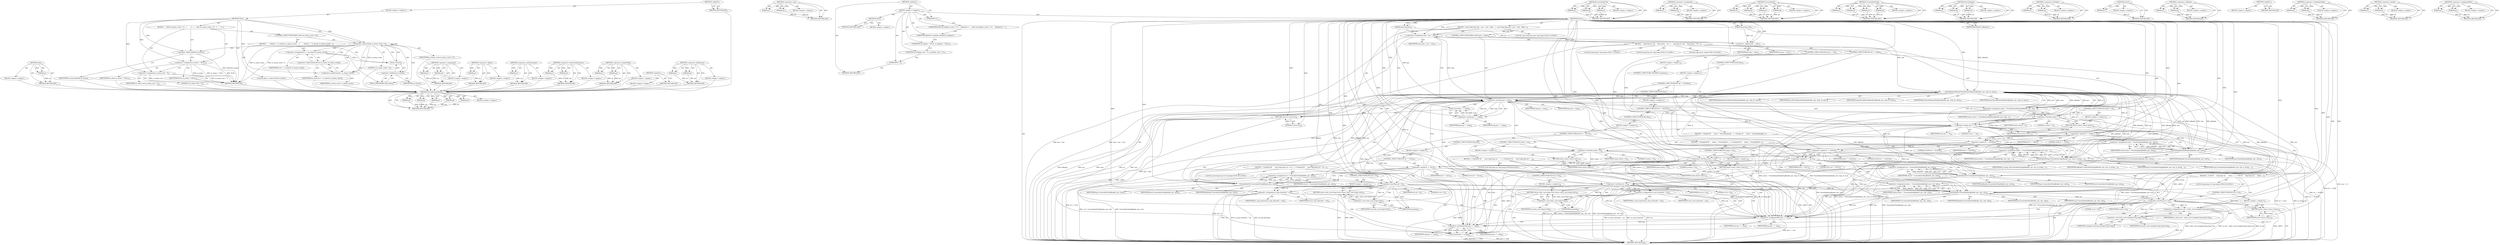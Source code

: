 digraph "&lt;operator&gt;.assignmentPlus" {
vulnerable_72 [label=<(METHOD,Clear)>];
vulnerable_73 [label=<(PARAM,p1)>];
vulnerable_74 [label=<(BLOCK,&lt;empty&gt;,&lt;empty&gt;)>];
vulnerable_75 [label=<(METHOD_RETURN,ANY)>];
vulnerable_6 [label=<(METHOD,&lt;global&gt;)<SUB>1</SUB>>];
vulnerable_7 [label=<(BLOCK,&lt;empty&gt;,&lt;empty&gt;)<SUB>1</SUB>>];
vulnerable_8 [label=<(METHOD,Clear)<SUB>1</SUB>>];
vulnerable_9 [label=<(BLOCK,{
    while (m_atoms_count &gt; 0)
    {
        A...,{
    while (m_atoms_count &gt; 0)
    {
        A...)<SUB>2</SUB>>];
vulnerable_10 [label=<(CONTROL_STRUCTURE,WHILE,while (m_atoms_count &gt; 0))<SUB>3</SUB>>];
vulnerable_11 [label=<(&lt;operator&gt;.greaterThan,m_atoms_count &gt; 0)<SUB>3</SUB>>];
vulnerable_12 [label=<(IDENTIFIER,m_atoms_count,m_atoms_count &gt; 0)<SUB>3</SUB>>];
vulnerable_13 [label=<(LITERAL,0,m_atoms_count &gt; 0)<SUB>3</SUB>>];
vulnerable_14 [label=<(BLOCK,{
        Atom&amp; a = m_atoms[--m_atoms_count];
 ...,{
        Atom&amp; a = m_atoms[--m_atoms_count];
 ...)<SUB>4</SUB>>];
vulnerable_15 [label="<(LOCAL,Atom a: Atom)<SUB>5</SUB>>"];
vulnerable_16 [label=<(&lt;operator&gt;.assignment,&amp; a = m_atoms[--m_atoms_count])<SUB>5</SUB>>];
vulnerable_17 [label=<(IDENTIFIER,a,&amp; a = m_atoms[--m_atoms_count])<SUB>5</SUB>>];
vulnerable_18 [label=<(&lt;operator&gt;.indirectIndexAccess,m_atoms[--m_atoms_count])<SUB>5</SUB>>];
vulnerable_19 [label=<(IDENTIFIER,m_atoms,&amp; a = m_atoms[--m_atoms_count])<SUB>5</SUB>>];
vulnerable_20 [label=<(&lt;operator&gt;.preDecrement,--m_atoms_count)<SUB>5</SUB>>];
vulnerable_21 [label=<(IDENTIFIER,m_atoms_count,--m_atoms_count)<SUB>5</SUB>>];
vulnerable_22 [label=<(Clear,a.Clear())<SUB>6</SUB>>];
vulnerable_23 [label=<(&lt;operator&gt;.fieldAccess,a.Clear)<SUB>6</SUB>>];
vulnerable_24 [label=<(IDENTIFIER,a,a.Clear())<SUB>6</SUB>>];
vulnerable_25 [label=<(FIELD_IDENTIFIER,Clear,Clear)<SUB>6</SUB>>];
vulnerable_26 [label=<(&lt;operator&gt;.delete,delete[] m_atoms)<SUB>9</SUB>>];
vulnerable_27 [label=<(IDENTIFIER,m_atoms,delete[] m_atoms)<SUB>9</SUB>>];
vulnerable_28 [label=<(&lt;operator&gt;.assignment,m_atoms = NULL)<SUB>10</SUB>>];
vulnerable_29 [label=<(IDENTIFIER,m_atoms,m_atoms = NULL)<SUB>10</SUB>>];
vulnerable_30 [label=<(IDENTIFIER,NULL,m_atoms = NULL)<SUB>10</SUB>>];
vulnerable_31 [label=<(&lt;operator&gt;.assignment,m_atoms_size = 0)<SUB>12</SUB>>];
vulnerable_32 [label=<(IDENTIFIER,m_atoms_size,m_atoms_size = 0)<SUB>12</SUB>>];
vulnerable_33 [label=<(LITERAL,0,m_atoms_size = 0)<SUB>12</SUB>>];
vulnerable_34 [label=<(METHOD_RETURN,void)<SUB>1</SUB>>];
vulnerable_36 [label=<(METHOD_RETURN,ANY)<SUB>1</SUB>>];
vulnerable_58 [label=<(METHOD,&lt;operator&gt;.assignment)>];
vulnerable_59 [label=<(PARAM,p1)>];
vulnerable_60 [label=<(PARAM,p2)>];
vulnerable_61 [label=<(BLOCK,&lt;empty&gt;,&lt;empty&gt;)>];
vulnerable_62 [label=<(METHOD_RETURN,ANY)>];
vulnerable_81 [label=<(METHOD,&lt;operator&gt;.delete)>];
vulnerable_82 [label=<(PARAM,p1)>];
vulnerable_83 [label=<(BLOCK,&lt;empty&gt;,&lt;empty&gt;)>];
vulnerable_84 [label=<(METHOD_RETURN,ANY)>];
vulnerable_68 [label=<(METHOD,&lt;operator&gt;.preDecrement)>];
vulnerable_69 [label=<(PARAM,p1)>];
vulnerable_70 [label=<(BLOCK,&lt;empty&gt;,&lt;empty&gt;)>];
vulnerable_71 [label=<(METHOD_RETURN,ANY)>];
vulnerable_63 [label=<(METHOD,&lt;operator&gt;.indirectIndexAccess)>];
vulnerable_64 [label=<(PARAM,p1)>];
vulnerable_65 [label=<(PARAM,p2)>];
vulnerable_66 [label=<(BLOCK,&lt;empty&gt;,&lt;empty&gt;)>];
vulnerable_67 [label=<(METHOD_RETURN,ANY)>];
vulnerable_53 [label=<(METHOD,&lt;operator&gt;.greaterThan)>];
vulnerable_54 [label=<(PARAM,p1)>];
vulnerable_55 [label=<(PARAM,p2)>];
vulnerable_56 [label=<(BLOCK,&lt;empty&gt;,&lt;empty&gt;)>];
vulnerable_57 [label=<(METHOD_RETURN,ANY)>];
vulnerable_47 [label=<(METHOD,&lt;global&gt;)<SUB>1</SUB>>];
vulnerable_48 [label=<(BLOCK,&lt;empty&gt;,&lt;empty&gt;)>];
vulnerable_49 [label=<(METHOD_RETURN,ANY)>];
vulnerable_76 [label=<(METHOD,&lt;operator&gt;.fieldAccess)>];
vulnerable_77 [label=<(PARAM,p1)>];
vulnerable_78 [label=<(PARAM,p2)>];
vulnerable_79 [label=<(BLOCK,&lt;empty&gt;,&lt;empty&gt;)>];
vulnerable_80 [label=<(METHOD_RETURN,ANY)>];
fixed_227 [label=<(METHOD,ParseElementHeader)>];
fixed_228 [label=<(PARAM,p1)>];
fixed_229 [label=<(PARAM,p2)>];
fixed_230 [label=<(PARAM,p3)>];
fixed_231 [label=<(PARAM,p4)>];
fixed_232 [label=<(PARAM,p5)>];
fixed_233 [label=<(BLOCK,&lt;empty&gt;,&lt;empty&gt;)>];
fixed_234 [label=<(METHOD_RETURN,ANY)>];
fixed_260 [label=<(METHOD,&lt;operator&gt;.cast)>];
fixed_261 [label=<(PARAM,p1)>];
fixed_262 [label=<(PARAM,p2)>];
fixed_263 [label=<(BLOCK,&lt;empty&gt;,&lt;empty&gt;)>];
fixed_264 [label=<(METHOD_RETURN,ANY)>];
fixed_6 [label=<(METHOD,&lt;global&gt;)<SUB>1</SUB>>];
fixed_7 [label=<(BLOCK,&lt;empty&gt;,&lt;empty&gt;)<SUB>1</SUB>>];
fixed_8 [label=<(METHOD,Clear)<SUB>1</SUB>>];
fixed_9 [label=<(BLOCK,&lt;empty&gt;,&lt;empty&gt;)>];
fixed_10 [label=<(METHOD_RETURN,void)<SUB>1</SUB>>];
fixed_12 [label=<(UNKNOWN,),))<SUB>1</SUB>>];
fixed_13 [label=<(UNKNOWN,while (m_displays_count &gt; 0) {
    Display&amp; d =...,while (m_displays_count &gt; 0) {
    Display&amp; d =...)<SUB>2</SUB>>];
fixed_14 [label=<(UNKNOWN,delete[] m_displays;,delete[] m_displays;)<SUB>7</SUB>>];
fixed_15 [label=<(UNKNOWN,m_displays = NULL;,m_displays = NULL;)<SUB>8</SUB>>];
fixed_16 [label=<(UNKNOWN,m_displays_size = 0;,m_displays_size = 0;)<SUB>10</SUB>>];
fixed_17 [label=<(UNKNOWN,},})<SUB>11</SUB>>];
fixed_18 [label=<(METHOD,Parse)<SUB>13</SUB>>];
fixed_19 [label=<(PARAM,IMkvReader* pReader)<SUB>13</SUB>>];
fixed_20 [label=<(PARAM,long long pos)<SUB>13</SUB>>];
fixed_21 [label=<(PARAM,long long size)<SUB>13</SUB>>];
fixed_22 [label=<(BLOCK,{
  const long long stop = pos + size;

  while...,{
  const long long stop = pos + size;

  while...)<SUB>13</SUB>>];
fixed_23 [label="<(LOCAL,const long long stop: long long)<SUB>14</SUB>>"];
fixed_24 [label=<(&lt;operator&gt;.assignment,stop = pos + size)<SUB>14</SUB>>];
fixed_25 [label=<(IDENTIFIER,stop,stop = pos + size)<SUB>14</SUB>>];
fixed_26 [label=<(&lt;operator&gt;.addition,pos + size)<SUB>14</SUB>>];
fixed_27 [label=<(IDENTIFIER,pos,pos + size)<SUB>14</SUB>>];
fixed_28 [label=<(IDENTIFIER,size,pos + size)<SUB>14</SUB>>];
fixed_29 [label=<(CONTROL_STRUCTURE,WHILE,while (pos &lt; stop))<SUB>16</SUB>>];
fixed_30 [label=<(&lt;operator&gt;.lessThan,pos &lt; stop)<SUB>16</SUB>>];
fixed_31 [label=<(IDENTIFIER,pos,pos &lt; stop)<SUB>16</SUB>>];
fixed_32 [label=<(IDENTIFIER,stop,pos &lt; stop)<SUB>16</SUB>>];
fixed_33 [label=<(BLOCK,{
    long long id, size;

    long status = Pa...,{
    long long id, size;

    long status = Pa...)<SUB>16</SUB>>];
fixed_34 [label="<(LOCAL,long long id: long long)<SUB>17</SUB>>"];
fixed_35 [label="<(LOCAL,long long size: long long)<SUB>17</SUB>>"];
fixed_36 [label="<(LOCAL,long status: long)<SUB>19</SUB>>"];
fixed_37 [label=<(&lt;operator&gt;.assignment,status = ParseElementHeader(pReader, pos, stop,...)<SUB>19</SUB>>];
fixed_38 [label=<(IDENTIFIER,status,status = ParseElementHeader(pReader, pos, stop,...)<SUB>19</SUB>>];
fixed_39 [label=<(ParseElementHeader,ParseElementHeader(pReader, pos, stop, id, size))<SUB>19</SUB>>];
fixed_40 [label=<(IDENTIFIER,pReader,ParseElementHeader(pReader, pos, stop, id, size))<SUB>19</SUB>>];
fixed_41 [label=<(IDENTIFIER,pos,ParseElementHeader(pReader, pos, stop, id, size))<SUB>19</SUB>>];
fixed_42 [label=<(IDENTIFIER,stop,ParseElementHeader(pReader, pos, stop, id, size))<SUB>19</SUB>>];
fixed_43 [label=<(IDENTIFIER,id,ParseElementHeader(pReader, pos, stop, id, size))<SUB>19</SUB>>];
fixed_44 [label=<(IDENTIFIER,size,ParseElementHeader(pReader, pos, stop, id, size))<SUB>19</SUB>>];
fixed_45 [label=<(CONTROL_STRUCTURE,IF,if (status &lt; 0))<SUB>21</SUB>>];
fixed_46 [label=<(&lt;operator&gt;.lessThan,status &lt; 0)<SUB>21</SUB>>];
fixed_47 [label=<(IDENTIFIER,status,status &lt; 0)<SUB>21</SUB>>];
fixed_48 [label=<(LITERAL,0,status &lt; 0)<SUB>21</SUB>>];
fixed_49 [label=<(BLOCK,&lt;empty&gt;,&lt;empty&gt;)<SUB>22</SUB>>];
fixed_50 [label=<(RETURN,return status;,return status;)<SUB>22</SUB>>];
fixed_51 [label=<(IDENTIFIER,status,return status;)<SUB>22</SUB>>];
fixed_52 [label=<(CONTROL_STRUCTURE,IF,if (size == 0))<SUB>24</SUB>>];
fixed_53 [label=<(&lt;operator&gt;.equals,size == 0)<SUB>24</SUB>>];
fixed_54 [label=<(IDENTIFIER,size,size == 0)<SUB>24</SUB>>];
fixed_55 [label=<(LITERAL,0,size == 0)<SUB>24</SUB>>];
fixed_56 [label=<(BLOCK,&lt;empty&gt;,&lt;empty&gt;)<SUB>25</SUB>>];
fixed_57 [label=<(CONTROL_STRUCTURE,CONTINUE,continue;)<SUB>25</SUB>>];
fixed_58 [label=<(CONTROL_STRUCTURE,IF,if (id == 0x00))<SUB>27</SUB>>];
fixed_59 [label=<(&lt;operator&gt;.equals,id == 0x00)<SUB>27</SUB>>];
fixed_60 [label=<(IDENTIFIER,id,id == 0x00)<SUB>27</SUB>>];
fixed_61 [label=<(LITERAL,0x00,id == 0x00)<SUB>27</SUB>>];
fixed_62 [label=<(BLOCK,{  // Display ID
      status = ParseDisplay(pR...,{  // Display ID
      status = ParseDisplay(pR...)<SUB>27</SUB>>];
fixed_63 [label=<(&lt;operator&gt;.assignment,status = ParseDisplay(pReader, pos, size))<SUB>28</SUB>>];
fixed_64 [label=<(IDENTIFIER,status,status = ParseDisplay(pReader, pos, size))<SUB>28</SUB>>];
fixed_65 [label=<(ParseDisplay,ParseDisplay(pReader, pos, size))<SUB>28</SUB>>];
fixed_66 [label=<(IDENTIFIER,pReader,ParseDisplay(pReader, pos, size))<SUB>28</SUB>>];
fixed_67 [label=<(IDENTIFIER,pos,ParseDisplay(pReader, pos, size))<SUB>28</SUB>>];
fixed_68 [label=<(IDENTIFIER,size,ParseDisplay(pReader, pos, size))<SUB>28</SUB>>];
fixed_69 [label=<(CONTROL_STRUCTURE,IF,if (status &lt; 0))<SUB>30</SUB>>];
fixed_70 [label=<(&lt;operator&gt;.lessThan,status &lt; 0)<SUB>30</SUB>>];
fixed_71 [label=<(IDENTIFIER,status,status &lt; 0)<SUB>30</SUB>>];
fixed_72 [label=<(LITERAL,0,status &lt; 0)<SUB>30</SUB>>];
fixed_73 [label=<(BLOCK,&lt;empty&gt;,&lt;empty&gt;)<SUB>31</SUB>>];
fixed_74 [label=<(RETURN,return status;,return status;)<SUB>31</SUB>>];
fixed_75 [label=<(IDENTIFIER,status,return status;)<SUB>31</SUB>>];
fixed_76 [label=<(CONTROL_STRUCTURE,ELSE,else)<SUB>32</SUB>>];
fixed_77 [label=<(BLOCK,&lt;empty&gt;,&lt;empty&gt;)<SUB>32</SUB>>];
fixed_78 [label=<(CONTROL_STRUCTURE,IF,if (id == 0x1654))<SUB>32</SUB>>];
fixed_79 [label=<(&lt;operator&gt;.equals,id == 0x1654)<SUB>32</SUB>>];
fixed_80 [label=<(IDENTIFIER,id,id == 0x1654)<SUB>32</SUB>>];
fixed_81 [label=<(LITERAL,0x1654,id == 0x1654)<SUB>32</SUB>>];
fixed_82 [label=<(BLOCK,{  // StringUID ID
      status = UnserializeSt...,{  // StringUID ID
      status = UnserializeSt...)<SUB>32</SUB>>];
fixed_83 [label=<(&lt;operator&gt;.assignment,status = UnserializeString(pReader, pos, size, ...)<SUB>33</SUB>>];
fixed_84 [label=<(IDENTIFIER,status,status = UnserializeString(pReader, pos, size, ...)<SUB>33</SUB>>];
fixed_85 [label=<(UnserializeString,UnserializeString(pReader, pos, size, m_string_...)<SUB>33</SUB>>];
fixed_86 [label=<(IDENTIFIER,pReader,UnserializeString(pReader, pos, size, m_string_...)<SUB>33</SUB>>];
fixed_87 [label=<(IDENTIFIER,pos,UnserializeString(pReader, pos, size, m_string_...)<SUB>33</SUB>>];
fixed_88 [label=<(IDENTIFIER,size,UnserializeString(pReader, pos, size, m_string_...)<SUB>33</SUB>>];
fixed_89 [label=<(IDENTIFIER,m_string_uid,UnserializeString(pReader, pos, size, m_string_...)<SUB>33</SUB>>];
fixed_90 [label=<(CONTROL_STRUCTURE,IF,if (status &lt; 0))<SUB>35</SUB>>];
fixed_91 [label=<(&lt;operator&gt;.lessThan,status &lt; 0)<SUB>35</SUB>>];
fixed_92 [label=<(IDENTIFIER,status,status &lt; 0)<SUB>35</SUB>>];
fixed_93 [label=<(LITERAL,0,status &lt; 0)<SUB>35</SUB>>];
fixed_94 [label=<(BLOCK,&lt;empty&gt;,&lt;empty&gt;)<SUB>36</SUB>>];
fixed_95 [label=<(RETURN,return status;,return status;)<SUB>36</SUB>>];
fixed_96 [label=<(IDENTIFIER,status,return status;)<SUB>36</SUB>>];
fixed_97 [label=<(CONTROL_STRUCTURE,ELSE,else)<SUB>37</SUB>>];
fixed_98 [label=<(BLOCK,&lt;empty&gt;,&lt;empty&gt;)<SUB>37</SUB>>];
fixed_99 [label=<(CONTROL_STRUCTURE,IF,if (id == 0x33C4))<SUB>37</SUB>>];
fixed_100 [label=<(&lt;operator&gt;.equals,id == 0x33C4)<SUB>37</SUB>>];
fixed_101 [label=<(IDENTIFIER,id,id == 0x33C4)<SUB>37</SUB>>];
fixed_102 [label=<(LITERAL,0x33C4,id == 0x33C4)<SUB>37</SUB>>];
fixed_103 [label=<(BLOCK,{  // UID ID
      long long val;
      status ...,{  // UID ID
      long long val;
      status ...)<SUB>37</SUB>>];
fixed_104 [label="<(LOCAL,long long val: long long)<SUB>38</SUB>>"];
fixed_105 [label=<(&lt;operator&gt;.assignment,status = UnserializeInt(pReader, pos, size, val))<SUB>39</SUB>>];
fixed_106 [label=<(IDENTIFIER,status,status = UnserializeInt(pReader, pos, size, val))<SUB>39</SUB>>];
fixed_107 [label=<(UnserializeInt,UnserializeInt(pReader, pos, size, val))<SUB>39</SUB>>];
fixed_108 [label=<(IDENTIFIER,pReader,UnserializeInt(pReader, pos, size, val))<SUB>39</SUB>>];
fixed_109 [label=<(IDENTIFIER,pos,UnserializeInt(pReader, pos, size, val))<SUB>39</SUB>>];
fixed_110 [label=<(IDENTIFIER,size,UnserializeInt(pReader, pos, size, val))<SUB>39</SUB>>];
fixed_111 [label=<(IDENTIFIER,val,UnserializeInt(pReader, pos, size, val))<SUB>39</SUB>>];
fixed_112 [label=<(CONTROL_STRUCTURE,IF,if (val &lt; 0))<SUB>41</SUB>>];
fixed_113 [label=<(&lt;operator&gt;.lessThan,val &lt; 0)<SUB>41</SUB>>];
fixed_114 [label=<(IDENTIFIER,val,val &lt; 0)<SUB>41</SUB>>];
fixed_115 [label=<(LITERAL,0,val &lt; 0)<SUB>41</SUB>>];
fixed_116 [label=<(BLOCK,&lt;empty&gt;,&lt;empty&gt;)<SUB>42</SUB>>];
fixed_117 [label=<(RETURN,return status;,return status;)<SUB>42</SUB>>];
fixed_118 [label=<(IDENTIFIER,status,return status;)<SUB>42</SUB>>];
fixed_119 [label=<(&lt;operator&gt;.assignment,m_uid = static_cast&lt;unsigned long long&gt;(val))<SUB>44</SUB>>];
fixed_120 [label=<(IDENTIFIER,m_uid,m_uid = static_cast&lt;unsigned long long&gt;(val))<SUB>44</SUB>>];
fixed_121 [label=<(&lt;operator&gt;.cast,static_cast&lt;unsigned long long&gt;(val))<SUB>44</SUB>>];
fixed_122 [label=<(UNKNOWN,unsigned long long,unsigned long long)<SUB>44</SUB>>];
fixed_123 [label=<(IDENTIFIER,val,static_cast&lt;unsigned long long&gt;(val))<SUB>44</SUB>>];
fixed_124 [label=<(CONTROL_STRUCTURE,ELSE,else)<SUB>45</SUB>>];
fixed_125 [label=<(BLOCK,&lt;empty&gt;,&lt;empty&gt;)<SUB>45</SUB>>];
fixed_126 [label=<(CONTROL_STRUCTURE,IF,if (id == 0x11))<SUB>45</SUB>>];
fixed_127 [label=<(&lt;operator&gt;.equals,id == 0x11)<SUB>45</SUB>>];
fixed_128 [label=<(IDENTIFIER,id,id == 0x11)<SUB>45</SUB>>];
fixed_129 [label=<(LITERAL,0x11,id == 0x11)<SUB>45</SUB>>];
fixed_130 [label=<(BLOCK,{  // TimeStart ID
      const long long val = ...,{  // TimeStart ID
      const long long val = ...)<SUB>45</SUB>>];
fixed_131 [label="<(LOCAL,const long long val: long long)<SUB>46</SUB>>"];
fixed_132 [label=<(&lt;operator&gt;.assignment,val = UnserializeUInt(pReader, pos, size))<SUB>46</SUB>>];
fixed_133 [label=<(IDENTIFIER,val,val = UnserializeUInt(pReader, pos, size))<SUB>46</SUB>>];
fixed_134 [label=<(UnserializeUInt,UnserializeUInt(pReader, pos, size))<SUB>46</SUB>>];
fixed_135 [label=<(IDENTIFIER,pReader,UnserializeUInt(pReader, pos, size))<SUB>46</SUB>>];
fixed_136 [label=<(IDENTIFIER,pos,UnserializeUInt(pReader, pos, size))<SUB>46</SUB>>];
fixed_137 [label=<(IDENTIFIER,size,UnserializeUInt(pReader, pos, size))<SUB>46</SUB>>];
fixed_138 [label=<(CONTROL_STRUCTURE,IF,if (val &lt; 0))<SUB>48</SUB>>];
fixed_139 [label=<(&lt;operator&gt;.lessThan,val &lt; 0)<SUB>48</SUB>>];
fixed_140 [label=<(IDENTIFIER,val,val &lt; 0)<SUB>48</SUB>>];
fixed_141 [label=<(LITERAL,0,val &lt; 0)<SUB>48</SUB>>];
fixed_142 [label=<(BLOCK,&lt;empty&gt;,&lt;empty&gt;)<SUB>49</SUB>>];
fixed_143 [label=<(RETURN,return static_cast&lt;long&gt;(val);,return static_cast&lt;long&gt;(val);)<SUB>49</SUB>>];
fixed_144 [label=<(&lt;operator&gt;.cast,static_cast&lt;long&gt;(val))<SUB>49</SUB>>];
fixed_145 [label=<(UNKNOWN,long,long)<SUB>49</SUB>>];
fixed_146 [label=<(IDENTIFIER,val,static_cast&lt;long&gt;(val))<SUB>49</SUB>>];
fixed_147 [label=<(&lt;operator&gt;.assignment,m_start_timecode = val)<SUB>51</SUB>>];
fixed_148 [label=<(IDENTIFIER,m_start_timecode,m_start_timecode = val)<SUB>51</SUB>>];
fixed_149 [label=<(IDENTIFIER,val,m_start_timecode = val)<SUB>51</SUB>>];
fixed_150 [label=<(CONTROL_STRUCTURE,ELSE,else)<SUB>52</SUB>>];
fixed_151 [label=<(BLOCK,&lt;empty&gt;,&lt;empty&gt;)<SUB>52</SUB>>];
fixed_152 [label=<(CONTROL_STRUCTURE,IF,if (id == 0x12))<SUB>52</SUB>>];
fixed_153 [label=<(&lt;operator&gt;.equals,id == 0x12)<SUB>52</SUB>>];
fixed_154 [label=<(IDENTIFIER,id,id == 0x12)<SUB>52</SUB>>];
fixed_155 [label=<(LITERAL,0x12,id == 0x12)<SUB>52</SUB>>];
fixed_156 [label=<(BLOCK,{  // TimeEnd ID
      const long long val = Un...,{  // TimeEnd ID
      const long long val = Un...)<SUB>52</SUB>>];
fixed_157 [label="<(LOCAL,const long long val: long long)<SUB>53</SUB>>"];
fixed_158 [label=<(&lt;operator&gt;.assignment,val = UnserializeUInt(pReader, pos, size))<SUB>53</SUB>>];
fixed_159 [label=<(IDENTIFIER,val,val = UnserializeUInt(pReader, pos, size))<SUB>53</SUB>>];
fixed_160 [label=<(UnserializeUInt,UnserializeUInt(pReader, pos, size))<SUB>53</SUB>>];
fixed_161 [label=<(IDENTIFIER,pReader,UnserializeUInt(pReader, pos, size))<SUB>53</SUB>>];
fixed_162 [label=<(IDENTIFIER,pos,UnserializeUInt(pReader, pos, size))<SUB>53</SUB>>];
fixed_163 [label=<(IDENTIFIER,size,UnserializeUInt(pReader, pos, size))<SUB>53</SUB>>];
fixed_164 [label=<(CONTROL_STRUCTURE,IF,if (val &lt; 0))<SUB>55</SUB>>];
fixed_165 [label=<(&lt;operator&gt;.lessThan,val &lt; 0)<SUB>55</SUB>>];
fixed_166 [label=<(IDENTIFIER,val,val &lt; 0)<SUB>55</SUB>>];
fixed_167 [label=<(LITERAL,0,val &lt; 0)<SUB>55</SUB>>];
fixed_168 [label=<(BLOCK,&lt;empty&gt;,&lt;empty&gt;)<SUB>56</SUB>>];
fixed_169 [label=<(RETURN,return static_cast&lt;long&gt;(val);,return static_cast&lt;long&gt;(val);)<SUB>56</SUB>>];
fixed_170 [label=<(&lt;operator&gt;.cast,static_cast&lt;long&gt;(val))<SUB>56</SUB>>];
fixed_171 [label=<(UNKNOWN,long,long)<SUB>56</SUB>>];
fixed_172 [label=<(IDENTIFIER,val,static_cast&lt;long&gt;(val))<SUB>56</SUB>>];
fixed_173 [label=<(&lt;operator&gt;.assignment,m_stop_timecode = val)<SUB>58</SUB>>];
fixed_174 [label=<(IDENTIFIER,m_stop_timecode,m_stop_timecode = val)<SUB>58</SUB>>];
fixed_175 [label=<(IDENTIFIER,val,m_stop_timecode = val)<SUB>58</SUB>>];
fixed_176 [label=<(&lt;operator&gt;.assignmentPlus,pos += size)<SUB>61</SUB>>];
fixed_177 [label=<(IDENTIFIER,pos,pos += size)<SUB>61</SUB>>];
fixed_178 [label=<(IDENTIFIER,size,pos += size)<SUB>61</SUB>>];
fixed_179 [label=<(assert,assert(pos &lt;= stop))<SUB>62</SUB>>];
fixed_180 [label=<(&lt;operator&gt;.lessEqualsThan,pos &lt;= stop)<SUB>62</SUB>>];
fixed_181 [label=<(IDENTIFIER,pos,pos &lt;= stop)<SUB>62</SUB>>];
fixed_182 [label=<(IDENTIFIER,stop,pos &lt;= stop)<SUB>62</SUB>>];
fixed_183 [label=<(assert,assert(pos == stop))<SUB>65</SUB>>];
fixed_184 [label=<(&lt;operator&gt;.equals,pos == stop)<SUB>65</SUB>>];
fixed_185 [label=<(IDENTIFIER,pos,pos == stop)<SUB>65</SUB>>];
fixed_186 [label=<(IDENTIFIER,stop,pos == stop)<SUB>65</SUB>>];
fixed_187 [label=<(RETURN,return 0;,return 0;)<SUB>66</SUB>>];
fixed_188 [label=<(LITERAL,0,return 0;)<SUB>66</SUB>>];
fixed_189 [label=<(METHOD_RETURN,long)<SUB>13</SUB>>];
fixed_191 [label=<(METHOD_RETURN,ANY)<SUB>1</SUB>>];
fixed_265 [label=<(METHOD,UnserializeUInt)>];
fixed_266 [label=<(PARAM,p1)>];
fixed_267 [label=<(PARAM,p2)>];
fixed_268 [label=<(PARAM,p3)>];
fixed_269 [label=<(BLOCK,&lt;empty&gt;,&lt;empty&gt;)>];
fixed_270 [label=<(METHOD_RETURN,ANY)>];
fixed_212 [label=<(METHOD,&lt;operator&gt;.assignment)>];
fixed_213 [label=<(PARAM,p1)>];
fixed_214 [label=<(PARAM,p2)>];
fixed_215 [label=<(BLOCK,&lt;empty&gt;,&lt;empty&gt;)>];
fixed_216 [label=<(METHOD_RETURN,ANY)>];
fixed_253 [label=<(METHOD,UnserializeInt)>];
fixed_254 [label=<(PARAM,p1)>];
fixed_255 [label=<(PARAM,p2)>];
fixed_256 [label=<(PARAM,p3)>];
fixed_257 [label=<(PARAM,p4)>];
fixed_258 [label=<(BLOCK,&lt;empty&gt;,&lt;empty&gt;)>];
fixed_259 [label=<(METHOD_RETURN,ANY)>];
fixed_246 [label=<(METHOD,UnserializeString)>];
fixed_247 [label=<(PARAM,p1)>];
fixed_248 [label=<(PARAM,p2)>];
fixed_249 [label=<(PARAM,p3)>];
fixed_250 [label=<(PARAM,p4)>];
fixed_251 [label=<(BLOCK,&lt;empty&gt;,&lt;empty&gt;)>];
fixed_252 [label=<(METHOD_RETURN,ANY)>];
fixed_240 [label=<(METHOD,ParseDisplay)>];
fixed_241 [label=<(PARAM,p1)>];
fixed_242 [label=<(PARAM,p2)>];
fixed_243 [label=<(PARAM,p3)>];
fixed_244 [label=<(BLOCK,&lt;empty&gt;,&lt;empty&gt;)>];
fixed_245 [label=<(METHOD_RETURN,ANY)>];
fixed_222 [label=<(METHOD,&lt;operator&gt;.lessThan)>];
fixed_223 [label=<(PARAM,p1)>];
fixed_224 [label=<(PARAM,p2)>];
fixed_225 [label=<(BLOCK,&lt;empty&gt;,&lt;empty&gt;)>];
fixed_226 [label=<(METHOD_RETURN,ANY)>];
fixed_276 [label=<(METHOD,assert)>];
fixed_277 [label=<(PARAM,p1)>];
fixed_278 [label=<(BLOCK,&lt;empty&gt;,&lt;empty&gt;)>];
fixed_279 [label=<(METHOD_RETURN,ANY)>];
fixed_217 [label=<(METHOD,&lt;operator&gt;.addition)>];
fixed_218 [label=<(PARAM,p1)>];
fixed_219 [label=<(PARAM,p2)>];
fixed_220 [label=<(BLOCK,&lt;empty&gt;,&lt;empty&gt;)>];
fixed_221 [label=<(METHOD_RETURN,ANY)>];
fixed_206 [label=<(METHOD,&lt;global&gt;)<SUB>1</SUB>>];
fixed_207 [label=<(BLOCK,&lt;empty&gt;,&lt;empty&gt;)>];
fixed_208 [label=<(METHOD_RETURN,ANY)>];
fixed_280 [label=<(METHOD,&lt;operator&gt;.lessEqualsThan)>];
fixed_281 [label=<(PARAM,p1)>];
fixed_282 [label=<(PARAM,p2)>];
fixed_283 [label=<(BLOCK,&lt;empty&gt;,&lt;empty&gt;)>];
fixed_284 [label=<(METHOD_RETURN,ANY)>];
fixed_235 [label=<(METHOD,&lt;operator&gt;.equals)>];
fixed_236 [label=<(PARAM,p1)>];
fixed_237 [label=<(PARAM,p2)>];
fixed_238 [label=<(BLOCK,&lt;empty&gt;,&lt;empty&gt;)>];
fixed_239 [label=<(METHOD_RETURN,ANY)>];
fixed_271 [label=<(METHOD,&lt;operator&gt;.assignmentPlus)>];
fixed_272 [label=<(PARAM,p1)>];
fixed_273 [label=<(PARAM,p2)>];
fixed_274 [label=<(BLOCK,&lt;empty&gt;,&lt;empty&gt;)>];
fixed_275 [label=<(METHOD_RETURN,ANY)>];
vulnerable_72 -> vulnerable_73  [key=0, label="AST: "];
vulnerable_72 -> vulnerable_73  [key=1, label="DDG: "];
vulnerable_72 -> vulnerable_74  [key=0, label="AST: "];
vulnerable_72 -> vulnerable_75  [key=0, label="AST: "];
vulnerable_72 -> vulnerable_75  [key=1, label="CFG: "];
vulnerable_73 -> vulnerable_75  [key=0, label="DDG: p1"];
vulnerable_74 -> fixed_227  [key=0];
vulnerable_75 -> fixed_227  [key=0];
vulnerable_6 -> vulnerable_7  [key=0, label="AST: "];
vulnerable_6 -> vulnerable_36  [key=0, label="AST: "];
vulnerable_6 -> vulnerable_36  [key=1, label="CFG: "];
vulnerable_7 -> vulnerable_8  [key=0, label="AST: "];
vulnerable_8 -> vulnerable_9  [key=0, label="AST: "];
vulnerable_8 -> vulnerable_34  [key=0, label="AST: "];
vulnerable_8 -> vulnerable_11  [key=0, label="CFG: "];
vulnerable_8 -> vulnerable_11  [key=1, label="DDG: "];
vulnerable_8 -> vulnerable_28  [key=0, label="DDG: "];
vulnerable_8 -> vulnerable_31  [key=0, label="DDG: "];
vulnerable_8 -> vulnerable_26  [key=0, label="DDG: "];
vulnerable_8 -> vulnerable_20  [key=0, label="DDG: "];
vulnerable_9 -> vulnerable_10  [key=0, label="AST: "];
vulnerable_9 -> vulnerable_26  [key=0, label="AST: "];
vulnerable_9 -> vulnerable_28  [key=0, label="AST: "];
vulnerable_9 -> vulnerable_31  [key=0, label="AST: "];
vulnerable_10 -> vulnerable_11  [key=0, label="AST: "];
vulnerable_10 -> vulnerable_14  [key=0, label="AST: "];
vulnerable_11 -> vulnerable_12  [key=0, label="AST: "];
vulnerable_11 -> vulnerable_13  [key=0, label="AST: "];
vulnerable_11 -> vulnerable_20  [key=0, label="CFG: "];
vulnerable_11 -> vulnerable_20  [key=1, label="DDG: m_atoms_count"];
vulnerable_11 -> vulnerable_20  [key=2, label="CDG: "];
vulnerable_11 -> vulnerable_26  [key=0, label="CFG: "];
vulnerable_11 -> vulnerable_34  [key=0, label="DDG: m_atoms_count"];
vulnerable_11 -> vulnerable_34  [key=1, label="DDG: m_atoms_count &gt; 0"];
vulnerable_11 -> vulnerable_16  [key=0, label="CDG: "];
vulnerable_11 -> vulnerable_18  [key=0, label="CDG: "];
vulnerable_11 -> vulnerable_23  [key=0, label="CDG: "];
vulnerable_11 -> vulnerable_11  [key=0, label="CDG: "];
vulnerable_11 -> vulnerable_25  [key=0, label="CDG: "];
vulnerable_11 -> vulnerable_22  [key=0, label="CDG: "];
vulnerable_12 -> fixed_227  [key=0];
vulnerable_13 -> fixed_227  [key=0];
vulnerable_14 -> vulnerable_15  [key=0, label="AST: "];
vulnerable_14 -> vulnerable_16  [key=0, label="AST: "];
vulnerable_14 -> vulnerable_22  [key=0, label="AST: "];
vulnerable_15 -> fixed_227  [key=0];
vulnerable_16 -> vulnerable_17  [key=0, label="AST: "];
vulnerable_16 -> vulnerable_18  [key=0, label="AST: "];
vulnerable_16 -> vulnerable_25  [key=0, label="CFG: "];
vulnerable_16 -> vulnerable_22  [key=0, label="DDG: a"];
vulnerable_17 -> fixed_227  [key=0];
vulnerable_18 -> vulnerable_19  [key=0, label="AST: "];
vulnerable_18 -> vulnerable_20  [key=0, label="AST: "];
vulnerable_18 -> vulnerable_16  [key=0, label="CFG: "];
vulnerable_19 -> fixed_227  [key=0];
vulnerable_20 -> vulnerable_21  [key=0, label="AST: "];
vulnerable_20 -> vulnerable_18  [key=0, label="CFG: "];
vulnerable_21 -> fixed_227  [key=0];
vulnerable_22 -> vulnerable_23  [key=0, label="AST: "];
vulnerable_22 -> vulnerable_11  [key=0, label="CFG: "];
vulnerable_23 -> vulnerable_24  [key=0, label="AST: "];
vulnerable_23 -> vulnerable_25  [key=0, label="AST: "];
vulnerable_23 -> vulnerable_22  [key=0, label="CFG: "];
vulnerable_24 -> fixed_227  [key=0];
vulnerable_25 -> vulnerable_23  [key=0, label="CFG: "];
vulnerable_26 -> vulnerable_27  [key=0, label="AST: "];
vulnerable_26 -> vulnerable_28  [key=0, label="CFG: "];
vulnerable_26 -> vulnerable_34  [key=0, label="DDG: delete[] m_atoms"];
vulnerable_27 -> fixed_227  [key=0];
vulnerable_28 -> vulnerable_29  [key=0, label="AST: "];
vulnerable_28 -> vulnerable_30  [key=0, label="AST: "];
vulnerable_28 -> vulnerable_31  [key=0, label="CFG: "];
vulnerable_28 -> vulnerable_34  [key=0, label="DDG: m_atoms"];
vulnerable_28 -> vulnerable_34  [key=1, label="DDG: m_atoms = NULL"];
vulnerable_28 -> vulnerable_34  [key=2, label="DDG: NULL"];
vulnerable_29 -> fixed_227  [key=0];
vulnerable_30 -> fixed_227  [key=0];
vulnerable_31 -> vulnerable_32  [key=0, label="AST: "];
vulnerable_31 -> vulnerable_33  [key=0, label="AST: "];
vulnerable_31 -> vulnerable_34  [key=0, label="CFG: "];
vulnerable_31 -> vulnerable_34  [key=1, label="DDG: m_atoms_size = 0"];
vulnerable_31 -> vulnerable_34  [key=2, label="DDG: m_atoms_size"];
vulnerable_32 -> fixed_227  [key=0];
vulnerable_33 -> fixed_227  [key=0];
vulnerable_34 -> fixed_227  [key=0];
vulnerable_36 -> fixed_227  [key=0];
vulnerable_58 -> vulnerable_59  [key=0, label="AST: "];
vulnerable_58 -> vulnerable_59  [key=1, label="DDG: "];
vulnerable_58 -> vulnerable_61  [key=0, label="AST: "];
vulnerable_58 -> vulnerable_60  [key=0, label="AST: "];
vulnerable_58 -> vulnerable_60  [key=1, label="DDG: "];
vulnerable_58 -> vulnerable_62  [key=0, label="AST: "];
vulnerable_58 -> vulnerable_62  [key=1, label="CFG: "];
vulnerable_59 -> vulnerable_62  [key=0, label="DDG: p1"];
vulnerable_60 -> vulnerable_62  [key=0, label="DDG: p2"];
vulnerable_61 -> fixed_227  [key=0];
vulnerable_62 -> fixed_227  [key=0];
vulnerable_81 -> vulnerable_82  [key=0, label="AST: "];
vulnerable_81 -> vulnerable_82  [key=1, label="DDG: "];
vulnerable_81 -> vulnerable_83  [key=0, label="AST: "];
vulnerable_81 -> vulnerable_84  [key=0, label="AST: "];
vulnerable_81 -> vulnerable_84  [key=1, label="CFG: "];
vulnerable_82 -> vulnerable_84  [key=0, label="DDG: p1"];
vulnerable_83 -> fixed_227  [key=0];
vulnerable_84 -> fixed_227  [key=0];
vulnerable_68 -> vulnerable_69  [key=0, label="AST: "];
vulnerable_68 -> vulnerable_69  [key=1, label="DDG: "];
vulnerable_68 -> vulnerable_70  [key=0, label="AST: "];
vulnerable_68 -> vulnerable_71  [key=0, label="AST: "];
vulnerable_68 -> vulnerable_71  [key=1, label="CFG: "];
vulnerable_69 -> vulnerable_71  [key=0, label="DDG: p1"];
vulnerable_70 -> fixed_227  [key=0];
vulnerable_71 -> fixed_227  [key=0];
vulnerable_63 -> vulnerable_64  [key=0, label="AST: "];
vulnerable_63 -> vulnerable_64  [key=1, label="DDG: "];
vulnerable_63 -> vulnerable_66  [key=0, label="AST: "];
vulnerable_63 -> vulnerable_65  [key=0, label="AST: "];
vulnerable_63 -> vulnerable_65  [key=1, label="DDG: "];
vulnerable_63 -> vulnerable_67  [key=0, label="AST: "];
vulnerable_63 -> vulnerable_67  [key=1, label="CFG: "];
vulnerable_64 -> vulnerable_67  [key=0, label="DDG: p1"];
vulnerable_65 -> vulnerable_67  [key=0, label="DDG: p2"];
vulnerable_66 -> fixed_227  [key=0];
vulnerable_67 -> fixed_227  [key=0];
vulnerable_53 -> vulnerable_54  [key=0, label="AST: "];
vulnerable_53 -> vulnerable_54  [key=1, label="DDG: "];
vulnerable_53 -> vulnerable_56  [key=0, label="AST: "];
vulnerable_53 -> vulnerable_55  [key=0, label="AST: "];
vulnerable_53 -> vulnerable_55  [key=1, label="DDG: "];
vulnerable_53 -> vulnerable_57  [key=0, label="AST: "];
vulnerable_53 -> vulnerable_57  [key=1, label="CFG: "];
vulnerable_54 -> vulnerable_57  [key=0, label="DDG: p1"];
vulnerable_55 -> vulnerable_57  [key=0, label="DDG: p2"];
vulnerable_56 -> fixed_227  [key=0];
vulnerable_57 -> fixed_227  [key=0];
vulnerable_47 -> vulnerable_48  [key=0, label="AST: "];
vulnerable_47 -> vulnerable_49  [key=0, label="AST: "];
vulnerable_47 -> vulnerable_49  [key=1, label="CFG: "];
vulnerable_48 -> fixed_227  [key=0];
vulnerable_49 -> fixed_227  [key=0];
vulnerable_76 -> vulnerable_77  [key=0, label="AST: "];
vulnerable_76 -> vulnerable_77  [key=1, label="DDG: "];
vulnerable_76 -> vulnerable_79  [key=0, label="AST: "];
vulnerable_76 -> vulnerable_78  [key=0, label="AST: "];
vulnerable_76 -> vulnerable_78  [key=1, label="DDG: "];
vulnerable_76 -> vulnerable_80  [key=0, label="AST: "];
vulnerable_76 -> vulnerable_80  [key=1, label="CFG: "];
vulnerable_77 -> vulnerable_80  [key=0, label="DDG: p1"];
vulnerable_78 -> vulnerable_80  [key=0, label="DDG: p2"];
vulnerable_79 -> fixed_227  [key=0];
vulnerable_80 -> fixed_227  [key=0];
fixed_227 -> fixed_228  [key=0, label="AST: "];
fixed_227 -> fixed_228  [key=1, label="DDG: "];
fixed_227 -> fixed_233  [key=0, label="AST: "];
fixed_227 -> fixed_229  [key=0, label="AST: "];
fixed_227 -> fixed_229  [key=1, label="DDG: "];
fixed_227 -> fixed_234  [key=0, label="AST: "];
fixed_227 -> fixed_234  [key=1, label="CFG: "];
fixed_227 -> fixed_230  [key=0, label="AST: "];
fixed_227 -> fixed_230  [key=1, label="DDG: "];
fixed_227 -> fixed_231  [key=0, label="AST: "];
fixed_227 -> fixed_231  [key=1, label="DDG: "];
fixed_227 -> fixed_232  [key=0, label="AST: "];
fixed_227 -> fixed_232  [key=1, label="DDG: "];
fixed_228 -> fixed_234  [key=0, label="DDG: p1"];
fixed_229 -> fixed_234  [key=0, label="DDG: p2"];
fixed_230 -> fixed_234  [key=0, label="DDG: p3"];
fixed_231 -> fixed_234  [key=0, label="DDG: p4"];
fixed_232 -> fixed_234  [key=0, label="DDG: p5"];
fixed_260 -> fixed_261  [key=0, label="AST: "];
fixed_260 -> fixed_261  [key=1, label="DDG: "];
fixed_260 -> fixed_263  [key=0, label="AST: "];
fixed_260 -> fixed_262  [key=0, label="AST: "];
fixed_260 -> fixed_262  [key=1, label="DDG: "];
fixed_260 -> fixed_264  [key=0, label="AST: "];
fixed_260 -> fixed_264  [key=1, label="CFG: "];
fixed_261 -> fixed_264  [key=0, label="DDG: p1"];
fixed_262 -> fixed_264  [key=0, label="DDG: p2"];
fixed_6 -> fixed_7  [key=0, label="AST: "];
fixed_6 -> fixed_191  [key=0, label="AST: "];
fixed_6 -> fixed_12  [key=0, label="CFG: "];
fixed_7 -> fixed_8  [key=0, label="AST: "];
fixed_7 -> fixed_12  [key=0, label="AST: "];
fixed_7 -> fixed_13  [key=0, label="AST: "];
fixed_7 -> fixed_14  [key=0, label="AST: "];
fixed_7 -> fixed_15  [key=0, label="AST: "];
fixed_7 -> fixed_16  [key=0, label="AST: "];
fixed_7 -> fixed_17  [key=0, label="AST: "];
fixed_7 -> fixed_18  [key=0, label="AST: "];
fixed_8 -> fixed_9  [key=0, label="AST: "];
fixed_8 -> fixed_10  [key=0, label="AST: "];
fixed_8 -> fixed_10  [key=1, label="CFG: "];
fixed_12 -> fixed_13  [key=0, label="CFG: "];
fixed_13 -> fixed_14  [key=0, label="CFG: "];
fixed_14 -> fixed_15  [key=0, label="CFG: "];
fixed_15 -> fixed_16  [key=0, label="CFG: "];
fixed_16 -> fixed_17  [key=0, label="CFG: "];
fixed_17 -> fixed_191  [key=0, label="CFG: "];
fixed_18 -> fixed_19  [key=0, label="AST: "];
fixed_18 -> fixed_19  [key=1, label="DDG: "];
fixed_18 -> fixed_20  [key=0, label="AST: "];
fixed_18 -> fixed_20  [key=1, label="DDG: "];
fixed_18 -> fixed_21  [key=0, label="AST: "];
fixed_18 -> fixed_21  [key=1, label="DDG: "];
fixed_18 -> fixed_22  [key=0, label="AST: "];
fixed_18 -> fixed_189  [key=0, label="AST: "];
fixed_18 -> fixed_26  [key=0, label="CFG: "];
fixed_18 -> fixed_26  [key=1, label="DDG: "];
fixed_18 -> fixed_24  [key=0, label="DDG: "];
fixed_18 -> fixed_187  [key=0, label="DDG: "];
fixed_18 -> fixed_188  [key=0, label="DDG: "];
fixed_18 -> fixed_30  [key=0, label="DDG: "];
fixed_18 -> fixed_176  [key=0, label="DDG: "];
fixed_18 -> fixed_184  [key=0, label="DDG: "];
fixed_18 -> fixed_39  [key=0, label="DDG: "];
fixed_18 -> fixed_46  [key=0, label="DDG: "];
fixed_18 -> fixed_53  [key=0, label="DDG: "];
fixed_18 -> fixed_59  [key=0, label="DDG: "];
fixed_18 -> fixed_180  [key=0, label="DDG: "];
fixed_18 -> fixed_51  [key=0, label="DDG: "];
fixed_18 -> fixed_65  [key=0, label="DDG: "];
fixed_18 -> fixed_70  [key=0, label="DDG: "];
fixed_18 -> fixed_75  [key=0, label="DDG: "];
fixed_18 -> fixed_79  [key=0, label="DDG: "];
fixed_18 -> fixed_85  [key=0, label="DDG: "];
fixed_18 -> fixed_91  [key=0, label="DDG: "];
fixed_18 -> fixed_96  [key=0, label="DDG: "];
fixed_18 -> fixed_100  [key=0, label="DDG: "];
fixed_18 -> fixed_119  [key=0, label="DDG: "];
fixed_18 -> fixed_107  [key=0, label="DDG: "];
fixed_18 -> fixed_113  [key=0, label="DDG: "];
fixed_18 -> fixed_121  [key=0, label="DDG: "];
fixed_18 -> fixed_118  [key=0, label="DDG: "];
fixed_18 -> fixed_127  [key=0, label="DDG: "];
fixed_18 -> fixed_147  [key=0, label="DDG: "];
fixed_18 -> fixed_134  [key=0, label="DDG: "];
fixed_18 -> fixed_139  [key=0, label="DDG: "];
fixed_18 -> fixed_144  [key=0, label="DDG: "];
fixed_18 -> fixed_153  [key=0, label="DDG: "];
fixed_18 -> fixed_173  [key=0, label="DDG: "];
fixed_18 -> fixed_160  [key=0, label="DDG: "];
fixed_18 -> fixed_165  [key=0, label="DDG: "];
fixed_18 -> fixed_170  [key=0, label="DDG: "];
fixed_19 -> fixed_39  [key=0, label="DDG: pReader"];
fixed_20 -> fixed_24  [key=0, label="DDG: pos"];
fixed_20 -> fixed_26  [key=0, label="DDG: pos"];
fixed_20 -> fixed_30  [key=0, label="DDG: pos"];
fixed_21 -> fixed_24  [key=0, label="DDG: size"];
fixed_21 -> fixed_26  [key=0, label="DDG: size"];
fixed_21 -> fixed_39  [key=0, label="DDG: size"];
fixed_22 -> fixed_23  [key=0, label="AST: "];
fixed_22 -> fixed_24  [key=0, label="AST: "];
fixed_22 -> fixed_29  [key=0, label="AST: "];
fixed_22 -> fixed_183  [key=0, label="AST: "];
fixed_22 -> fixed_187  [key=0, label="AST: "];
fixed_24 -> fixed_25  [key=0, label="AST: "];
fixed_24 -> fixed_26  [key=0, label="AST: "];
fixed_24 -> fixed_30  [key=0, label="CFG: "];
fixed_24 -> fixed_30  [key=1, label="DDG: stop"];
fixed_24 -> fixed_189  [key=0, label="DDG: pos + size"];
fixed_24 -> fixed_189  [key=1, label="DDG: stop = pos + size"];
fixed_26 -> fixed_27  [key=0, label="AST: "];
fixed_26 -> fixed_28  [key=0, label="AST: "];
fixed_26 -> fixed_24  [key=0, label="CFG: "];
fixed_29 -> fixed_30  [key=0, label="AST: "];
fixed_29 -> fixed_33  [key=0, label="AST: "];
fixed_30 -> fixed_31  [key=0, label="AST: "];
fixed_30 -> fixed_32  [key=0, label="AST: "];
fixed_30 -> fixed_39  [key=0, label="CFG: "];
fixed_30 -> fixed_39  [key=1, label="DDG: pos"];
fixed_30 -> fixed_39  [key=2, label="DDG: stop"];
fixed_30 -> fixed_39  [key=3, label="CDG: "];
fixed_30 -> fixed_184  [key=0, label="CFG: "];
fixed_30 -> fixed_184  [key=1, label="DDG: pos"];
fixed_30 -> fixed_184  [key=2, label="DDG: stop"];
fixed_30 -> fixed_184  [key=3, label="CDG: "];
fixed_30 -> fixed_189  [key=0, label="DDG: pos &lt; stop"];
fixed_30 -> fixed_37  [key=0, label="CDG: "];
fixed_30 -> fixed_187  [key=0, label="CDG: "];
fixed_30 -> fixed_183  [key=0, label="CDG: "];
fixed_30 -> fixed_46  [key=0, label="CDG: "];
fixed_33 -> fixed_34  [key=0, label="AST: "];
fixed_33 -> fixed_35  [key=0, label="AST: "];
fixed_33 -> fixed_36  [key=0, label="AST: "];
fixed_33 -> fixed_37  [key=0, label="AST: "];
fixed_33 -> fixed_45  [key=0, label="AST: "];
fixed_33 -> fixed_52  [key=0, label="AST: "];
fixed_33 -> fixed_58  [key=0, label="AST: "];
fixed_33 -> fixed_176  [key=0, label="AST: "];
fixed_33 -> fixed_179  [key=0, label="AST: "];
fixed_37 -> fixed_38  [key=0, label="AST: "];
fixed_37 -> fixed_39  [key=0, label="AST: "];
fixed_37 -> fixed_46  [key=0, label="CFG: "];
fixed_37 -> fixed_46  [key=1, label="DDG: status"];
fixed_37 -> fixed_189  [key=0, label="DDG: ParseElementHeader(pReader, pos, stop, id, size)"];
fixed_37 -> fixed_189  [key=1, label="DDG: status = ParseElementHeader(pReader, pos, stop, id, size)"];
fixed_39 -> fixed_40  [key=0, label="AST: "];
fixed_39 -> fixed_41  [key=0, label="AST: "];
fixed_39 -> fixed_42  [key=0, label="AST: "];
fixed_39 -> fixed_43  [key=0, label="AST: "];
fixed_39 -> fixed_44  [key=0, label="AST: "];
fixed_39 -> fixed_37  [key=0, label="CFG: "];
fixed_39 -> fixed_37  [key=1, label="DDG: size"];
fixed_39 -> fixed_37  [key=2, label="DDG: pReader"];
fixed_39 -> fixed_37  [key=3, label="DDG: pos"];
fixed_39 -> fixed_37  [key=4, label="DDG: stop"];
fixed_39 -> fixed_37  [key=5, label="DDG: id"];
fixed_39 -> fixed_189  [key=0, label="DDG: pReader"];
fixed_39 -> fixed_189  [key=1, label="DDG: pos"];
fixed_39 -> fixed_189  [key=2, label="DDG: stop"];
fixed_39 -> fixed_189  [key=3, label="DDG: id"];
fixed_39 -> fixed_189  [key=4, label="DDG: size"];
fixed_39 -> fixed_30  [key=0, label="DDG: pos"];
fixed_39 -> fixed_30  [key=1, label="DDG: stop"];
fixed_39 -> fixed_176  [key=0, label="DDG: pos"];
fixed_39 -> fixed_53  [key=0, label="DDG: size"];
fixed_39 -> fixed_59  [key=0, label="DDG: id"];
fixed_39 -> fixed_180  [key=0, label="DDG: stop"];
fixed_39 -> fixed_65  [key=0, label="DDG: pReader"];
fixed_39 -> fixed_65  [key=1, label="DDG: pos"];
fixed_39 -> fixed_85  [key=0, label="DDG: pReader"];
fixed_39 -> fixed_85  [key=1, label="DDG: pos"];
fixed_39 -> fixed_107  [key=0, label="DDG: pReader"];
fixed_39 -> fixed_107  [key=1, label="DDG: pos"];
fixed_39 -> fixed_134  [key=0, label="DDG: pReader"];
fixed_39 -> fixed_134  [key=1, label="DDG: pos"];
fixed_39 -> fixed_160  [key=0, label="DDG: pReader"];
fixed_39 -> fixed_160  [key=1, label="DDG: pos"];
fixed_45 -> fixed_46  [key=0, label="AST: "];
fixed_45 -> fixed_49  [key=0, label="AST: "];
fixed_46 -> fixed_47  [key=0, label="AST: "];
fixed_46 -> fixed_48  [key=0, label="AST: "];
fixed_46 -> fixed_50  [key=0, label="CFG: "];
fixed_46 -> fixed_50  [key=1, label="CDG: "];
fixed_46 -> fixed_53  [key=0, label="CFG: "];
fixed_46 -> fixed_53  [key=1, label="CDG: "];
fixed_46 -> fixed_189  [key=0, label="DDG: status"];
fixed_46 -> fixed_189  [key=1, label="DDG: status &lt; 0"];
fixed_46 -> fixed_51  [key=0, label="DDG: status"];
fixed_49 -> fixed_50  [key=0, label="AST: "];
fixed_50 -> fixed_51  [key=0, label="AST: "];
fixed_50 -> fixed_189  [key=0, label="CFG: "];
fixed_50 -> fixed_189  [key=1, label="DDG: &lt;RET&gt;"];
fixed_51 -> fixed_50  [key=0, label="DDG: status"];
fixed_52 -> fixed_53  [key=0, label="AST: "];
fixed_52 -> fixed_56  [key=0, label="AST: "];
fixed_53 -> fixed_54  [key=0, label="AST: "];
fixed_53 -> fixed_55  [key=0, label="AST: "];
fixed_53 -> fixed_30  [key=0, label="CFG: "];
fixed_53 -> fixed_30  [key=1, label="CDG: "];
fixed_53 -> fixed_59  [key=0, label="CFG: "];
fixed_53 -> fixed_59  [key=1, label="CDG: "];
fixed_53 -> fixed_189  [key=0, label="DDG: size == 0"];
fixed_53 -> fixed_176  [key=0, label="DDG: size"];
fixed_53 -> fixed_39  [key=0, label="DDG: size"];
fixed_53 -> fixed_65  [key=0, label="DDG: size"];
fixed_53 -> fixed_85  [key=0, label="DDG: size"];
fixed_53 -> fixed_107  [key=0, label="DDG: size"];
fixed_53 -> fixed_134  [key=0, label="DDG: size"];
fixed_53 -> fixed_160  [key=0, label="DDG: size"];
fixed_56 -> fixed_57  [key=0, label="AST: "];
fixed_58 -> fixed_59  [key=0, label="AST: "];
fixed_58 -> fixed_62  [key=0, label="AST: "];
fixed_58 -> fixed_76  [key=0, label="AST: "];
fixed_59 -> fixed_60  [key=0, label="AST: "];
fixed_59 -> fixed_61  [key=0, label="AST: "];
fixed_59 -> fixed_65  [key=0, label="CFG: "];
fixed_59 -> fixed_65  [key=1, label="CDG: "];
fixed_59 -> fixed_79  [key=0, label="CFG: "];
fixed_59 -> fixed_79  [key=1, label="DDG: id"];
fixed_59 -> fixed_79  [key=2, label="CDG: "];
fixed_59 -> fixed_189  [key=0, label="DDG: id == 0x00"];
fixed_59 -> fixed_39  [key=0, label="DDG: id"];
fixed_59 -> fixed_70  [key=0, label="CDG: "];
fixed_59 -> fixed_63  [key=0, label="CDG: "];
fixed_62 -> fixed_63  [key=0, label="AST: "];
fixed_62 -> fixed_69  [key=0, label="AST: "];
fixed_63 -> fixed_64  [key=0, label="AST: "];
fixed_63 -> fixed_65  [key=0, label="AST: "];
fixed_63 -> fixed_70  [key=0, label="CFG: "];
fixed_63 -> fixed_70  [key=1, label="DDG: status"];
fixed_63 -> fixed_189  [key=0, label="DDG: ParseDisplay(pReader, pos, size)"];
fixed_63 -> fixed_189  [key=1, label="DDG: status = ParseDisplay(pReader, pos, size)"];
fixed_65 -> fixed_66  [key=0, label="AST: "];
fixed_65 -> fixed_67  [key=0, label="AST: "];
fixed_65 -> fixed_68  [key=0, label="AST: "];
fixed_65 -> fixed_63  [key=0, label="CFG: "];
fixed_65 -> fixed_63  [key=1, label="DDG: pReader"];
fixed_65 -> fixed_63  [key=2, label="DDG: pos"];
fixed_65 -> fixed_63  [key=3, label="DDG: size"];
fixed_65 -> fixed_176  [key=0, label="DDG: size"];
fixed_65 -> fixed_176  [key=1, label="DDG: pos"];
fixed_65 -> fixed_39  [key=0, label="DDG: pReader"];
fixed_65 -> fixed_39  [key=1, label="DDG: size"];
fixed_69 -> fixed_70  [key=0, label="AST: "];
fixed_69 -> fixed_73  [key=0, label="AST: "];
fixed_70 -> fixed_71  [key=0, label="AST: "];
fixed_70 -> fixed_72  [key=0, label="AST: "];
fixed_70 -> fixed_74  [key=0, label="CFG: "];
fixed_70 -> fixed_74  [key=1, label="CDG: "];
fixed_70 -> fixed_176  [key=0, label="CFG: "];
fixed_70 -> fixed_176  [key=1, label="CDG: "];
fixed_70 -> fixed_75  [key=0, label="DDG: status"];
fixed_70 -> fixed_30  [key=0, label="CDG: "];
fixed_70 -> fixed_179  [key=0, label="CDG: "];
fixed_70 -> fixed_180  [key=0, label="CDG: "];
fixed_73 -> fixed_74  [key=0, label="AST: "];
fixed_74 -> fixed_75  [key=0, label="AST: "];
fixed_74 -> fixed_189  [key=0, label="CFG: "];
fixed_74 -> fixed_189  [key=1, label="DDG: &lt;RET&gt;"];
fixed_75 -> fixed_74  [key=0, label="DDG: status"];
fixed_76 -> fixed_77  [key=0, label="AST: "];
fixed_77 -> fixed_78  [key=0, label="AST: "];
fixed_78 -> fixed_79  [key=0, label="AST: "];
fixed_78 -> fixed_82  [key=0, label="AST: "];
fixed_78 -> fixed_97  [key=0, label="AST: "];
fixed_79 -> fixed_80  [key=0, label="AST: "];
fixed_79 -> fixed_81  [key=0, label="AST: "];
fixed_79 -> fixed_85  [key=0, label="CFG: "];
fixed_79 -> fixed_85  [key=1, label="CDG: "];
fixed_79 -> fixed_100  [key=0, label="CFG: "];
fixed_79 -> fixed_100  [key=1, label="DDG: id"];
fixed_79 -> fixed_100  [key=2, label="CDG: "];
fixed_79 -> fixed_189  [key=0, label="DDG: id == 0x1654"];
fixed_79 -> fixed_39  [key=0, label="DDG: id"];
fixed_79 -> fixed_91  [key=0, label="CDG: "];
fixed_79 -> fixed_83  [key=0, label="CDG: "];
fixed_82 -> fixed_83  [key=0, label="AST: "];
fixed_82 -> fixed_90  [key=0, label="AST: "];
fixed_83 -> fixed_84  [key=0, label="AST: "];
fixed_83 -> fixed_85  [key=0, label="AST: "];
fixed_83 -> fixed_91  [key=0, label="CFG: "];
fixed_83 -> fixed_91  [key=1, label="DDG: status"];
fixed_83 -> fixed_189  [key=0, label="DDG: UnserializeString(pReader, pos, size, m_string_uid)"];
fixed_83 -> fixed_189  [key=1, label="DDG: status = UnserializeString(pReader, pos, size, m_string_uid)"];
fixed_85 -> fixed_86  [key=0, label="AST: "];
fixed_85 -> fixed_87  [key=0, label="AST: "];
fixed_85 -> fixed_88  [key=0, label="AST: "];
fixed_85 -> fixed_89  [key=0, label="AST: "];
fixed_85 -> fixed_83  [key=0, label="CFG: "];
fixed_85 -> fixed_83  [key=1, label="DDG: pReader"];
fixed_85 -> fixed_83  [key=2, label="DDG: pos"];
fixed_85 -> fixed_83  [key=3, label="DDG: size"];
fixed_85 -> fixed_83  [key=4, label="DDG: m_string_uid"];
fixed_85 -> fixed_189  [key=0, label="DDG: m_string_uid"];
fixed_85 -> fixed_176  [key=0, label="DDG: size"];
fixed_85 -> fixed_176  [key=1, label="DDG: pos"];
fixed_85 -> fixed_39  [key=0, label="DDG: pReader"];
fixed_85 -> fixed_39  [key=1, label="DDG: size"];
fixed_90 -> fixed_91  [key=0, label="AST: "];
fixed_90 -> fixed_94  [key=0, label="AST: "];
fixed_91 -> fixed_92  [key=0, label="AST: "];
fixed_91 -> fixed_93  [key=0, label="AST: "];
fixed_91 -> fixed_95  [key=0, label="CFG: "];
fixed_91 -> fixed_95  [key=1, label="CDG: "];
fixed_91 -> fixed_176  [key=0, label="CFG: "];
fixed_91 -> fixed_176  [key=1, label="CDG: "];
fixed_91 -> fixed_96  [key=0, label="DDG: status"];
fixed_91 -> fixed_30  [key=0, label="CDG: "];
fixed_91 -> fixed_179  [key=0, label="CDG: "];
fixed_91 -> fixed_180  [key=0, label="CDG: "];
fixed_94 -> fixed_95  [key=0, label="AST: "];
fixed_95 -> fixed_96  [key=0, label="AST: "];
fixed_95 -> fixed_189  [key=0, label="CFG: "];
fixed_95 -> fixed_189  [key=1, label="DDG: &lt;RET&gt;"];
fixed_96 -> fixed_95  [key=0, label="DDG: status"];
fixed_97 -> fixed_98  [key=0, label="AST: "];
fixed_98 -> fixed_99  [key=0, label="AST: "];
fixed_99 -> fixed_100  [key=0, label="AST: "];
fixed_99 -> fixed_103  [key=0, label="AST: "];
fixed_99 -> fixed_124  [key=0, label="AST: "];
fixed_100 -> fixed_101  [key=0, label="AST: "];
fixed_100 -> fixed_102  [key=0, label="AST: "];
fixed_100 -> fixed_107  [key=0, label="CFG: "];
fixed_100 -> fixed_107  [key=1, label="CDG: "];
fixed_100 -> fixed_127  [key=0, label="CFG: "];
fixed_100 -> fixed_127  [key=1, label="DDG: id"];
fixed_100 -> fixed_127  [key=2, label="CDG: "];
fixed_100 -> fixed_189  [key=0, label="DDG: id == 0x33C4"];
fixed_100 -> fixed_39  [key=0, label="DDG: id"];
fixed_100 -> fixed_113  [key=0, label="CDG: "];
fixed_100 -> fixed_105  [key=0, label="CDG: "];
fixed_103 -> fixed_104  [key=0, label="AST: "];
fixed_103 -> fixed_105  [key=0, label="AST: "];
fixed_103 -> fixed_112  [key=0, label="AST: "];
fixed_103 -> fixed_119  [key=0, label="AST: "];
fixed_105 -> fixed_106  [key=0, label="AST: "];
fixed_105 -> fixed_107  [key=0, label="AST: "];
fixed_105 -> fixed_113  [key=0, label="CFG: "];
fixed_105 -> fixed_189  [key=0, label="DDG: UnserializeInt(pReader, pos, size, val)"];
fixed_105 -> fixed_189  [key=1, label="DDG: status = UnserializeInt(pReader, pos, size, val)"];
fixed_105 -> fixed_118  [key=0, label="DDG: status"];
fixed_107 -> fixed_108  [key=0, label="AST: "];
fixed_107 -> fixed_109  [key=0, label="AST: "];
fixed_107 -> fixed_110  [key=0, label="AST: "];
fixed_107 -> fixed_111  [key=0, label="AST: "];
fixed_107 -> fixed_105  [key=0, label="CFG: "];
fixed_107 -> fixed_105  [key=1, label="DDG: pReader"];
fixed_107 -> fixed_105  [key=2, label="DDG: pos"];
fixed_107 -> fixed_105  [key=3, label="DDG: size"];
fixed_107 -> fixed_105  [key=4, label="DDG: val"];
fixed_107 -> fixed_176  [key=0, label="DDG: size"];
fixed_107 -> fixed_176  [key=1, label="DDG: pos"];
fixed_107 -> fixed_39  [key=0, label="DDG: pReader"];
fixed_107 -> fixed_39  [key=1, label="DDG: size"];
fixed_107 -> fixed_113  [key=0, label="DDG: val"];
fixed_112 -> fixed_113  [key=0, label="AST: "];
fixed_112 -> fixed_116  [key=0, label="AST: "];
fixed_113 -> fixed_114  [key=0, label="AST: "];
fixed_113 -> fixed_115  [key=0, label="AST: "];
fixed_113 -> fixed_117  [key=0, label="CFG: "];
fixed_113 -> fixed_117  [key=1, label="CDG: "];
fixed_113 -> fixed_122  [key=0, label="CFG: "];
fixed_113 -> fixed_122  [key=1, label="CDG: "];
fixed_113 -> fixed_189  [key=0, label="DDG: val &lt; 0"];
fixed_113 -> fixed_119  [key=0, label="DDG: val"];
fixed_113 -> fixed_119  [key=1, label="CDG: "];
fixed_113 -> fixed_107  [key=0, label="DDG: val"];
fixed_113 -> fixed_121  [key=0, label="DDG: val"];
fixed_113 -> fixed_121  [key=1, label="CDG: "];
fixed_113 -> fixed_30  [key=0, label="CDG: "];
fixed_113 -> fixed_179  [key=0, label="CDG: "];
fixed_113 -> fixed_180  [key=0, label="CDG: "];
fixed_113 -> fixed_176  [key=0, label="CDG: "];
fixed_116 -> fixed_117  [key=0, label="AST: "];
fixed_117 -> fixed_118  [key=0, label="AST: "];
fixed_117 -> fixed_189  [key=0, label="CFG: "];
fixed_117 -> fixed_189  [key=1, label="DDG: &lt;RET&gt;"];
fixed_118 -> fixed_117  [key=0, label="DDG: status"];
fixed_119 -> fixed_120  [key=0, label="AST: "];
fixed_119 -> fixed_121  [key=0, label="AST: "];
fixed_119 -> fixed_176  [key=0, label="CFG: "];
fixed_119 -> fixed_189  [key=0, label="DDG: static_cast&lt;unsigned long long&gt;(val)"];
fixed_119 -> fixed_189  [key=1, label="DDG: m_uid = static_cast&lt;unsigned long long&gt;(val)"];
fixed_119 -> fixed_189  [key=2, label="DDG: m_uid"];
fixed_121 -> fixed_122  [key=0, label="AST: "];
fixed_121 -> fixed_123  [key=0, label="AST: "];
fixed_121 -> fixed_119  [key=0, label="CFG: "];
fixed_121 -> fixed_189  [key=0, label="DDG: val"];
fixed_122 -> fixed_121  [key=0, label="CFG: "];
fixed_124 -> fixed_125  [key=0, label="AST: "];
fixed_125 -> fixed_126  [key=0, label="AST: "];
fixed_126 -> fixed_127  [key=0, label="AST: "];
fixed_126 -> fixed_130  [key=0, label="AST: "];
fixed_126 -> fixed_150  [key=0, label="AST: "];
fixed_127 -> fixed_128  [key=0, label="AST: "];
fixed_127 -> fixed_129  [key=0, label="AST: "];
fixed_127 -> fixed_134  [key=0, label="CFG: "];
fixed_127 -> fixed_134  [key=1, label="CDG: "];
fixed_127 -> fixed_153  [key=0, label="CFG: "];
fixed_127 -> fixed_153  [key=1, label="DDG: id"];
fixed_127 -> fixed_153  [key=2, label="CDG: "];
fixed_127 -> fixed_189  [key=0, label="DDG: id == 0x11"];
fixed_127 -> fixed_39  [key=0, label="DDG: id"];
fixed_127 -> fixed_132  [key=0, label="CDG: "];
fixed_127 -> fixed_139  [key=0, label="CDG: "];
fixed_130 -> fixed_131  [key=0, label="AST: "];
fixed_130 -> fixed_132  [key=0, label="AST: "];
fixed_130 -> fixed_138  [key=0, label="AST: "];
fixed_130 -> fixed_147  [key=0, label="AST: "];
fixed_132 -> fixed_133  [key=0, label="AST: "];
fixed_132 -> fixed_134  [key=0, label="AST: "];
fixed_132 -> fixed_139  [key=0, label="CFG: "];
fixed_132 -> fixed_139  [key=1, label="DDG: val"];
fixed_132 -> fixed_189  [key=0, label="DDG: UnserializeUInt(pReader, pos, size)"];
fixed_132 -> fixed_189  [key=1, label="DDG: val = UnserializeUInt(pReader, pos, size)"];
fixed_134 -> fixed_135  [key=0, label="AST: "];
fixed_134 -> fixed_136  [key=0, label="AST: "];
fixed_134 -> fixed_137  [key=0, label="AST: "];
fixed_134 -> fixed_132  [key=0, label="CFG: "];
fixed_134 -> fixed_132  [key=1, label="DDG: pReader"];
fixed_134 -> fixed_132  [key=2, label="DDG: pos"];
fixed_134 -> fixed_132  [key=3, label="DDG: size"];
fixed_134 -> fixed_176  [key=0, label="DDG: size"];
fixed_134 -> fixed_176  [key=1, label="DDG: pos"];
fixed_134 -> fixed_39  [key=0, label="DDG: pReader"];
fixed_134 -> fixed_39  [key=1, label="DDG: size"];
fixed_138 -> fixed_139  [key=0, label="AST: "];
fixed_138 -> fixed_142  [key=0, label="AST: "];
fixed_139 -> fixed_140  [key=0, label="AST: "];
fixed_139 -> fixed_141  [key=0, label="AST: "];
fixed_139 -> fixed_145  [key=0, label="CFG: "];
fixed_139 -> fixed_145  [key=1, label="CDG: "];
fixed_139 -> fixed_147  [key=0, label="CFG: "];
fixed_139 -> fixed_147  [key=1, label="DDG: val"];
fixed_139 -> fixed_147  [key=2, label="CDG: "];
fixed_139 -> fixed_189  [key=0, label="DDG: val &lt; 0"];
fixed_139 -> fixed_107  [key=0, label="DDG: val"];
fixed_139 -> fixed_144  [key=0, label="DDG: val"];
fixed_139 -> fixed_144  [key=1, label="CDG: "];
fixed_139 -> fixed_30  [key=0, label="CDG: "];
fixed_139 -> fixed_179  [key=0, label="CDG: "];
fixed_139 -> fixed_180  [key=0, label="CDG: "];
fixed_139 -> fixed_176  [key=0, label="CDG: "];
fixed_139 -> fixed_143  [key=0, label="CDG: "];
fixed_142 -> fixed_143  [key=0, label="AST: "];
fixed_143 -> fixed_144  [key=0, label="AST: "];
fixed_143 -> fixed_189  [key=0, label="CFG: "];
fixed_143 -> fixed_189  [key=1, label="DDG: &lt;RET&gt;"];
fixed_144 -> fixed_145  [key=0, label="AST: "];
fixed_144 -> fixed_146  [key=0, label="AST: "];
fixed_144 -> fixed_143  [key=0, label="CFG: "];
fixed_144 -> fixed_143  [key=1, label="DDG: static_cast&lt;long&gt;(val)"];
fixed_145 -> fixed_144  [key=0, label="CFG: "];
fixed_147 -> fixed_148  [key=0, label="AST: "];
fixed_147 -> fixed_149  [key=0, label="AST: "];
fixed_147 -> fixed_176  [key=0, label="CFG: "];
fixed_147 -> fixed_189  [key=0, label="DDG: val"];
fixed_147 -> fixed_189  [key=1, label="DDG: m_start_timecode = val"];
fixed_147 -> fixed_189  [key=2, label="DDG: m_start_timecode"];
fixed_150 -> fixed_151  [key=0, label="AST: "];
fixed_151 -> fixed_152  [key=0, label="AST: "];
fixed_152 -> fixed_153  [key=0, label="AST: "];
fixed_152 -> fixed_156  [key=0, label="AST: "];
fixed_153 -> fixed_154  [key=0, label="AST: "];
fixed_153 -> fixed_155  [key=0, label="AST: "];
fixed_153 -> fixed_160  [key=0, label="CFG: "];
fixed_153 -> fixed_160  [key=1, label="CDG: "];
fixed_153 -> fixed_176  [key=0, label="CFG: "];
fixed_153 -> fixed_176  [key=1, label="CDG: "];
fixed_153 -> fixed_189  [key=0, label="DDG: id == 0x12"];
fixed_153 -> fixed_39  [key=0, label="DDG: id"];
fixed_153 -> fixed_30  [key=0, label="CDG: "];
fixed_153 -> fixed_179  [key=0, label="CDG: "];
fixed_153 -> fixed_180  [key=0, label="CDG: "];
fixed_153 -> fixed_158  [key=0, label="CDG: "];
fixed_153 -> fixed_165  [key=0, label="CDG: "];
fixed_156 -> fixed_157  [key=0, label="AST: "];
fixed_156 -> fixed_158  [key=0, label="AST: "];
fixed_156 -> fixed_164  [key=0, label="AST: "];
fixed_156 -> fixed_173  [key=0, label="AST: "];
fixed_158 -> fixed_159  [key=0, label="AST: "];
fixed_158 -> fixed_160  [key=0, label="AST: "];
fixed_158 -> fixed_165  [key=0, label="CFG: "];
fixed_158 -> fixed_165  [key=1, label="DDG: val"];
fixed_158 -> fixed_189  [key=0, label="DDG: UnserializeUInt(pReader, pos, size)"];
fixed_158 -> fixed_189  [key=1, label="DDG: val = UnserializeUInt(pReader, pos, size)"];
fixed_160 -> fixed_161  [key=0, label="AST: "];
fixed_160 -> fixed_162  [key=0, label="AST: "];
fixed_160 -> fixed_163  [key=0, label="AST: "];
fixed_160 -> fixed_158  [key=0, label="CFG: "];
fixed_160 -> fixed_158  [key=1, label="DDG: pReader"];
fixed_160 -> fixed_158  [key=2, label="DDG: pos"];
fixed_160 -> fixed_158  [key=3, label="DDG: size"];
fixed_160 -> fixed_176  [key=0, label="DDG: size"];
fixed_160 -> fixed_176  [key=1, label="DDG: pos"];
fixed_160 -> fixed_39  [key=0, label="DDG: pReader"];
fixed_160 -> fixed_39  [key=1, label="DDG: size"];
fixed_164 -> fixed_165  [key=0, label="AST: "];
fixed_164 -> fixed_168  [key=0, label="AST: "];
fixed_165 -> fixed_166  [key=0, label="AST: "];
fixed_165 -> fixed_167  [key=0, label="AST: "];
fixed_165 -> fixed_171  [key=0, label="CFG: "];
fixed_165 -> fixed_171  [key=1, label="CDG: "];
fixed_165 -> fixed_173  [key=0, label="CFG: "];
fixed_165 -> fixed_173  [key=1, label="DDG: val"];
fixed_165 -> fixed_173  [key=2, label="CDG: "];
fixed_165 -> fixed_189  [key=0, label="DDG: val &lt; 0"];
fixed_165 -> fixed_107  [key=0, label="DDG: val"];
fixed_165 -> fixed_170  [key=0, label="DDG: val"];
fixed_165 -> fixed_170  [key=1, label="CDG: "];
fixed_165 -> fixed_30  [key=0, label="CDG: "];
fixed_165 -> fixed_169  [key=0, label="CDG: "];
fixed_165 -> fixed_179  [key=0, label="CDG: "];
fixed_165 -> fixed_180  [key=0, label="CDG: "];
fixed_165 -> fixed_176  [key=0, label="CDG: "];
fixed_168 -> fixed_169  [key=0, label="AST: "];
fixed_169 -> fixed_170  [key=0, label="AST: "];
fixed_169 -> fixed_189  [key=0, label="CFG: "];
fixed_169 -> fixed_189  [key=1, label="DDG: &lt;RET&gt;"];
fixed_170 -> fixed_171  [key=0, label="AST: "];
fixed_170 -> fixed_172  [key=0, label="AST: "];
fixed_170 -> fixed_169  [key=0, label="CFG: "];
fixed_170 -> fixed_169  [key=1, label="DDG: static_cast&lt;long&gt;(val)"];
fixed_171 -> fixed_170  [key=0, label="CFG: "];
fixed_173 -> fixed_174  [key=0, label="AST: "];
fixed_173 -> fixed_175  [key=0, label="AST: "];
fixed_173 -> fixed_176  [key=0, label="CFG: "];
fixed_173 -> fixed_189  [key=0, label="DDG: val"];
fixed_173 -> fixed_189  [key=1, label="DDG: m_stop_timecode = val"];
fixed_173 -> fixed_189  [key=2, label="DDG: m_stop_timecode"];
fixed_176 -> fixed_177  [key=0, label="AST: "];
fixed_176 -> fixed_178  [key=0, label="AST: "];
fixed_176 -> fixed_180  [key=0, label="CFG: "];
fixed_176 -> fixed_180  [key=1, label="DDG: pos"];
fixed_176 -> fixed_189  [key=0, label="DDG: pos += size"];
fixed_179 -> fixed_180  [key=0, label="AST: "];
fixed_179 -> fixed_30  [key=0, label="CFG: "];
fixed_179 -> fixed_189  [key=0, label="DDG: pos &lt;= stop"];
fixed_179 -> fixed_189  [key=1, label="DDG: assert(pos &lt;= stop)"];
fixed_180 -> fixed_181  [key=0, label="AST: "];
fixed_180 -> fixed_182  [key=0, label="AST: "];
fixed_180 -> fixed_179  [key=0, label="CFG: "];
fixed_180 -> fixed_179  [key=1, label="DDG: pos"];
fixed_180 -> fixed_179  [key=2, label="DDG: stop"];
fixed_180 -> fixed_30  [key=0, label="DDG: pos"];
fixed_180 -> fixed_30  [key=1, label="DDG: stop"];
fixed_183 -> fixed_184  [key=0, label="AST: "];
fixed_183 -> fixed_187  [key=0, label="CFG: "];
fixed_184 -> fixed_185  [key=0, label="AST: "];
fixed_184 -> fixed_186  [key=0, label="AST: "];
fixed_184 -> fixed_183  [key=0, label="CFG: "];
fixed_184 -> fixed_183  [key=1, label="DDG: pos"];
fixed_184 -> fixed_183  [key=2, label="DDG: stop"];
fixed_187 -> fixed_188  [key=0, label="AST: "];
fixed_187 -> fixed_189  [key=0, label="CFG: "];
fixed_187 -> fixed_189  [key=1, label="DDG: &lt;RET&gt;"];
fixed_188 -> fixed_187  [key=0, label="DDG: 0"];
fixed_265 -> fixed_266  [key=0, label="AST: "];
fixed_265 -> fixed_266  [key=1, label="DDG: "];
fixed_265 -> fixed_269  [key=0, label="AST: "];
fixed_265 -> fixed_267  [key=0, label="AST: "];
fixed_265 -> fixed_267  [key=1, label="DDG: "];
fixed_265 -> fixed_270  [key=0, label="AST: "];
fixed_265 -> fixed_270  [key=1, label="CFG: "];
fixed_265 -> fixed_268  [key=0, label="AST: "];
fixed_265 -> fixed_268  [key=1, label="DDG: "];
fixed_266 -> fixed_270  [key=0, label="DDG: p1"];
fixed_267 -> fixed_270  [key=0, label="DDG: p2"];
fixed_268 -> fixed_270  [key=0, label="DDG: p3"];
fixed_212 -> fixed_213  [key=0, label="AST: "];
fixed_212 -> fixed_213  [key=1, label="DDG: "];
fixed_212 -> fixed_215  [key=0, label="AST: "];
fixed_212 -> fixed_214  [key=0, label="AST: "];
fixed_212 -> fixed_214  [key=1, label="DDG: "];
fixed_212 -> fixed_216  [key=0, label="AST: "];
fixed_212 -> fixed_216  [key=1, label="CFG: "];
fixed_213 -> fixed_216  [key=0, label="DDG: p1"];
fixed_214 -> fixed_216  [key=0, label="DDG: p2"];
fixed_253 -> fixed_254  [key=0, label="AST: "];
fixed_253 -> fixed_254  [key=1, label="DDG: "];
fixed_253 -> fixed_258  [key=0, label="AST: "];
fixed_253 -> fixed_255  [key=0, label="AST: "];
fixed_253 -> fixed_255  [key=1, label="DDG: "];
fixed_253 -> fixed_259  [key=0, label="AST: "];
fixed_253 -> fixed_259  [key=1, label="CFG: "];
fixed_253 -> fixed_256  [key=0, label="AST: "];
fixed_253 -> fixed_256  [key=1, label="DDG: "];
fixed_253 -> fixed_257  [key=0, label="AST: "];
fixed_253 -> fixed_257  [key=1, label="DDG: "];
fixed_254 -> fixed_259  [key=0, label="DDG: p1"];
fixed_255 -> fixed_259  [key=0, label="DDG: p2"];
fixed_256 -> fixed_259  [key=0, label="DDG: p3"];
fixed_257 -> fixed_259  [key=0, label="DDG: p4"];
fixed_246 -> fixed_247  [key=0, label="AST: "];
fixed_246 -> fixed_247  [key=1, label="DDG: "];
fixed_246 -> fixed_251  [key=0, label="AST: "];
fixed_246 -> fixed_248  [key=0, label="AST: "];
fixed_246 -> fixed_248  [key=1, label="DDG: "];
fixed_246 -> fixed_252  [key=0, label="AST: "];
fixed_246 -> fixed_252  [key=1, label="CFG: "];
fixed_246 -> fixed_249  [key=0, label="AST: "];
fixed_246 -> fixed_249  [key=1, label="DDG: "];
fixed_246 -> fixed_250  [key=0, label="AST: "];
fixed_246 -> fixed_250  [key=1, label="DDG: "];
fixed_247 -> fixed_252  [key=0, label="DDG: p1"];
fixed_248 -> fixed_252  [key=0, label="DDG: p2"];
fixed_249 -> fixed_252  [key=0, label="DDG: p3"];
fixed_250 -> fixed_252  [key=0, label="DDG: p4"];
fixed_240 -> fixed_241  [key=0, label="AST: "];
fixed_240 -> fixed_241  [key=1, label="DDG: "];
fixed_240 -> fixed_244  [key=0, label="AST: "];
fixed_240 -> fixed_242  [key=0, label="AST: "];
fixed_240 -> fixed_242  [key=1, label="DDG: "];
fixed_240 -> fixed_245  [key=0, label="AST: "];
fixed_240 -> fixed_245  [key=1, label="CFG: "];
fixed_240 -> fixed_243  [key=0, label="AST: "];
fixed_240 -> fixed_243  [key=1, label="DDG: "];
fixed_241 -> fixed_245  [key=0, label="DDG: p1"];
fixed_242 -> fixed_245  [key=0, label="DDG: p2"];
fixed_243 -> fixed_245  [key=0, label="DDG: p3"];
fixed_222 -> fixed_223  [key=0, label="AST: "];
fixed_222 -> fixed_223  [key=1, label="DDG: "];
fixed_222 -> fixed_225  [key=0, label="AST: "];
fixed_222 -> fixed_224  [key=0, label="AST: "];
fixed_222 -> fixed_224  [key=1, label="DDG: "];
fixed_222 -> fixed_226  [key=0, label="AST: "];
fixed_222 -> fixed_226  [key=1, label="CFG: "];
fixed_223 -> fixed_226  [key=0, label="DDG: p1"];
fixed_224 -> fixed_226  [key=0, label="DDG: p2"];
fixed_276 -> fixed_277  [key=0, label="AST: "];
fixed_276 -> fixed_277  [key=1, label="DDG: "];
fixed_276 -> fixed_278  [key=0, label="AST: "];
fixed_276 -> fixed_279  [key=0, label="AST: "];
fixed_276 -> fixed_279  [key=1, label="CFG: "];
fixed_277 -> fixed_279  [key=0, label="DDG: p1"];
fixed_217 -> fixed_218  [key=0, label="AST: "];
fixed_217 -> fixed_218  [key=1, label="DDG: "];
fixed_217 -> fixed_220  [key=0, label="AST: "];
fixed_217 -> fixed_219  [key=0, label="AST: "];
fixed_217 -> fixed_219  [key=1, label="DDG: "];
fixed_217 -> fixed_221  [key=0, label="AST: "];
fixed_217 -> fixed_221  [key=1, label="CFG: "];
fixed_218 -> fixed_221  [key=0, label="DDG: p1"];
fixed_219 -> fixed_221  [key=0, label="DDG: p2"];
fixed_206 -> fixed_207  [key=0, label="AST: "];
fixed_206 -> fixed_208  [key=0, label="AST: "];
fixed_206 -> fixed_208  [key=1, label="CFG: "];
fixed_280 -> fixed_281  [key=0, label="AST: "];
fixed_280 -> fixed_281  [key=1, label="DDG: "];
fixed_280 -> fixed_283  [key=0, label="AST: "];
fixed_280 -> fixed_282  [key=0, label="AST: "];
fixed_280 -> fixed_282  [key=1, label="DDG: "];
fixed_280 -> fixed_284  [key=0, label="AST: "];
fixed_280 -> fixed_284  [key=1, label="CFG: "];
fixed_281 -> fixed_284  [key=0, label="DDG: p1"];
fixed_282 -> fixed_284  [key=0, label="DDG: p2"];
fixed_235 -> fixed_236  [key=0, label="AST: "];
fixed_235 -> fixed_236  [key=1, label="DDG: "];
fixed_235 -> fixed_238  [key=0, label="AST: "];
fixed_235 -> fixed_237  [key=0, label="AST: "];
fixed_235 -> fixed_237  [key=1, label="DDG: "];
fixed_235 -> fixed_239  [key=0, label="AST: "];
fixed_235 -> fixed_239  [key=1, label="CFG: "];
fixed_236 -> fixed_239  [key=0, label="DDG: p1"];
fixed_237 -> fixed_239  [key=0, label="DDG: p2"];
fixed_271 -> fixed_272  [key=0, label="AST: "];
fixed_271 -> fixed_272  [key=1, label="DDG: "];
fixed_271 -> fixed_274  [key=0, label="AST: "];
fixed_271 -> fixed_273  [key=0, label="AST: "];
fixed_271 -> fixed_273  [key=1, label="DDG: "];
fixed_271 -> fixed_275  [key=0, label="AST: "];
fixed_271 -> fixed_275  [key=1, label="CFG: "];
fixed_272 -> fixed_275  [key=0, label="DDG: p1"];
fixed_273 -> fixed_275  [key=0, label="DDG: p2"];
}

